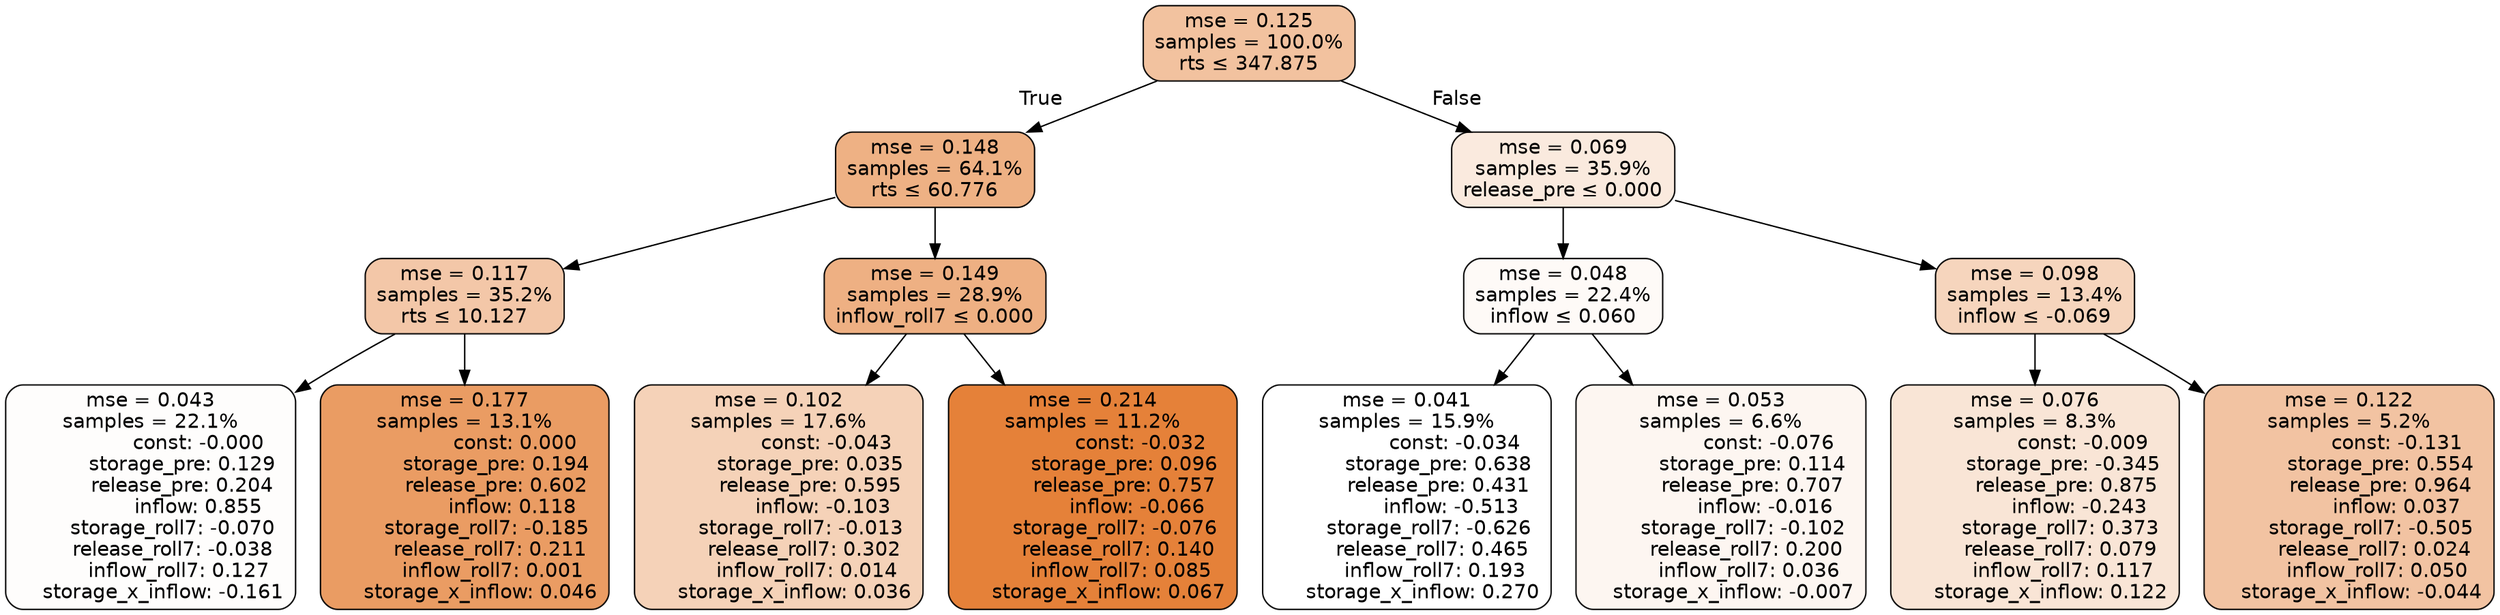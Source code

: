 digraph tree {
bgcolor="transparent"
node [shape=rectangle, style="filled, rounded", color="black", fontname=helvetica] ;
edge [fontname=helvetica] ;
	"0" [label="mse = 0.125
samples = 100.0%
rts &le; 347.875", fillcolor="#f2c29f"]
	"1" [label="mse = 0.148
samples = 64.1%
rts &le; 60.776", fillcolor="#eeb184"]
	"2" [label="mse = 0.117
samples = 35.2%
rts &le; 10.127", fillcolor="#f3c7a8"]
	"3" [label="mse = 0.043
samples = 22.1%
               const: -0.000
          storage_pre: 0.129
          release_pre: 0.204
               inflow: 0.855
       storage_roll7: -0.070
       release_roll7: -0.038
         inflow_roll7: 0.127
    storage_x_inflow: -0.161", fillcolor="#fefdfc"]
	"4" [label="mse = 0.177
samples = 13.1%
                const: 0.000
          storage_pre: 0.194
          release_pre: 0.602
               inflow: 0.118
       storage_roll7: -0.185
        release_roll7: 0.211
         inflow_roll7: 0.001
     storage_x_inflow: 0.046", fillcolor="#ea9c63"]
	"5" [label="mse = 0.149
samples = 28.9%
inflow_roll7 &le; 0.000", fillcolor="#eeb083"]
	"6" [label="mse = 0.102
samples = 17.6%
               const: -0.043
          storage_pre: 0.035
          release_pre: 0.595
              inflow: -0.103
       storage_roll7: -0.013
        release_roll7: 0.302
         inflow_roll7: 0.014
     storage_x_inflow: 0.036", fillcolor="#f5d2b8"]
	"7" [label="mse = 0.214
samples = 11.2%
               const: -0.032
          storage_pre: 0.096
          release_pre: 0.757
              inflow: -0.066
       storage_roll7: -0.076
        release_roll7: 0.140
         inflow_roll7: 0.085
     storage_x_inflow: 0.067", fillcolor="#e58139"]
	"8" [label="mse = 0.069
samples = 35.9%
release_pre &le; 0.000", fillcolor="#faeade"]
	"9" [label="mse = 0.048
samples = 22.4%
inflow &le; 0.060", fillcolor="#fefaf7"]
	"10" [label="mse = 0.041
samples = 15.9%
               const: -0.034
          storage_pre: 0.638
          release_pre: 0.431
              inflow: -0.513
       storage_roll7: -0.626
        release_roll7: 0.465
         inflow_roll7: 0.193
     storage_x_inflow: 0.270", fillcolor="#ffffff"]
	"11" [label="mse = 0.053
samples = 6.6%
               const: -0.076
          storage_pre: 0.114
          release_pre: 0.707
              inflow: -0.016
       storage_roll7: -0.102
        release_roll7: 0.200
         inflow_roll7: 0.036
    storage_x_inflow: -0.007", fillcolor="#fdf6f1"]
	"12" [label="mse = 0.098
samples = 13.4%
inflow &le; -0.069", fillcolor="#f6d5bd"]
	"13" [label="mse = 0.076
samples = 8.3%
               const: -0.009
         storage_pre: -0.345
          release_pre: 0.875
              inflow: -0.243
        storage_roll7: 0.373
        release_roll7: 0.079
         inflow_roll7: 0.117
     storage_x_inflow: 0.122", fillcolor="#f9e5d6"]
	"14" [label="mse = 0.122
samples = 5.2%
               const: -0.131
          storage_pre: 0.554
          release_pre: 0.964
               inflow: 0.037
       storage_roll7: -0.505
        release_roll7: 0.024
         inflow_roll7: 0.050
    storage_x_inflow: -0.044", fillcolor="#f2c3a2"]

	"0" -> "1" [labeldistance=2.5, labelangle=45, headlabel="True"]
	"1" -> "2"
	"2" -> "3"
	"2" -> "4"
	"1" -> "5"
	"5" -> "6"
	"5" -> "7"
	"0" -> "8" [labeldistance=2.5, labelangle=-45, headlabel="False"]
	"8" -> "9"
	"9" -> "10"
	"9" -> "11"
	"8" -> "12"
	"12" -> "13"
	"12" -> "14"
}